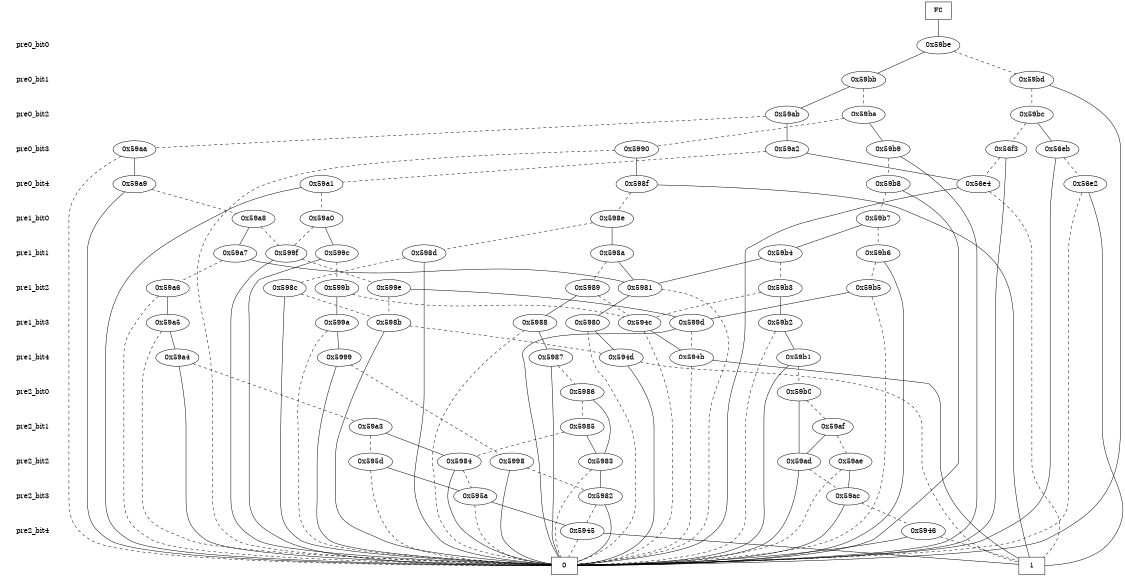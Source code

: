 digraph "DD" {
size = "7.5,10"
center = true;
edge [dir = none];
{ node [shape = plaintext];
  edge [style = invis];
  "CONST NODES" [style = invis];
" pre0_bit0 " -> " pre0_bit1 " -> " pre0_bit2 " -> " pre0_bit3 " -> " pre0_bit4 " -> " pre1_bit0 " -> " pre1_bit1 " -> " pre1_bit2 " -> " pre1_bit3 " -> " pre1_bit4 " -> " pre2_bit0 " -> " pre2_bit1 " -> " pre2_bit2 " -> " pre2_bit3 " -> " pre2_bit4 " -> "CONST NODES"; 
}
{ rank = same; node [shape = box]; edge [style = invis];
"F0"; }
{ rank = same; " pre0_bit0 ";
"0x59be";
}
{ rank = same; " pre0_bit1 ";
"0x59bb";
"0x59bd";
}
{ rank = same; " pre0_bit2 ";
"0x59bc";
"0x59ab";
"0x59ba";
}
{ rank = same; " pre0_bit3 ";
"0x59aa";
"0x59a2";
"0x56eb";
"0x59b9";
"0x56f3";
"0x5990";
}
{ rank = same; " pre0_bit4 ";
"0x598f";
"0x59a1";
"0x56e2";
"0x59a9";
"0x56e4";
"0x59b8";
}
{ rank = same; " pre1_bit0 ";
"0x598e";
"0x59a8";
"0x59b7";
"0x59a0";
}
{ rank = same; " pre1_bit1 ";
"0x599f";
"0x598d";
"0x59a7";
"0x598a";
"0x59b6";
"0x599c";
"0x59b4";
}
{ rank = same; " pre1_bit2 ";
"0x5989";
"0x599b";
"0x59b3";
"0x5981";
"0x598c";
"0x599e";
"0x59b5";
"0x59a6";
}
{ rank = same; " pre1_bit3 ";
"0x59b2";
"0x599d";
"0x598b";
"0x59a5";
"0x594c";
"0x5980";
"0x5988";
"0x599a";
}
{ rank = same; " pre1_bit4 ";
"0x594b";
"0x59a4";
"0x5987";
"0x594d";
"0x59b1";
"0x5999";
}
{ rank = same; " pre2_bit0 ";
"0x5986";
"0x59b0";
}
{ rank = same; " pre2_bit1 ";
"0x5985";
"0x59a3";
"0x59af";
}
{ rank = same; " pre2_bit2 ";
"0x5998";
"0x595d";
"0x5983";
"0x59ad";
"0x59ae";
"0x5984";
}
{ rank = same; " pre2_bit3 ";
"0x5982";
"0x59ac";
"0x595a";
}
{ rank = same; " pre2_bit4 ";
"0x5945";
"0x5946";
}
{ rank = same; "CONST NODES";
{ node [shape = box]; "0x5170";
"0x516f";
}
}
"F0" -> "0x59be" [style = solid];
"0x59be" -> "0x59bb";
"0x59be" -> "0x59bd" [style = dashed];
"0x59bb" -> "0x59ab";
"0x59bb" -> "0x59ba" [style = dashed];
"0x59bd" -> "0x5170";
"0x59bd" -> "0x59bc" [style = dashed];
"0x59bc" -> "0x56eb";
"0x59bc" -> "0x56f3" [style = dashed];
"0x59ab" -> "0x59a2";
"0x59ab" -> "0x59aa" [style = dashed];
"0x59ba" -> "0x59b9";
"0x59ba" -> "0x5990" [style = dashed];
"0x59aa" -> "0x59a9";
"0x59aa" -> "0x5170" [style = dashed];
"0x59a2" -> "0x56e4";
"0x59a2" -> "0x59a1" [style = dashed];
"0x56eb" -> "0x5170";
"0x56eb" -> "0x56e2" [style = dashed];
"0x59b9" -> "0x5170";
"0x59b9" -> "0x59b8" [style = dashed];
"0x56f3" -> "0x5170";
"0x56f3" -> "0x56e4" [style = dashed];
"0x5990" -> "0x598f";
"0x5990" -> "0x5170" [style = dashed];
"0x598f" -> "0x516f";
"0x598f" -> "0x598e" [style = dashed];
"0x59a1" -> "0x5170";
"0x59a1" -> "0x59a0" [style = dashed];
"0x56e2" -> "0x516f";
"0x56e2" -> "0x5170" [style = dashed];
"0x59a9" -> "0x5170";
"0x59a9" -> "0x59a8" [style = dashed];
"0x56e4" -> "0x5170";
"0x56e4" -> "0x516f" [style = dashed];
"0x59b8" -> "0x5170";
"0x59b8" -> "0x59b7" [style = dashed];
"0x598e" -> "0x598a";
"0x598e" -> "0x598d" [style = dashed];
"0x59a8" -> "0x59a7";
"0x59a8" -> "0x599f" [style = dashed];
"0x59b7" -> "0x59b4";
"0x59b7" -> "0x59b6" [style = dashed];
"0x59a0" -> "0x599c";
"0x59a0" -> "0x599f" [style = dashed];
"0x599f" -> "0x5170";
"0x599f" -> "0x599e" [style = dashed];
"0x598d" -> "0x5170";
"0x598d" -> "0x598c" [style = dashed];
"0x59a7" -> "0x5981";
"0x59a7" -> "0x59a6" [style = dashed];
"0x598a" -> "0x5981";
"0x598a" -> "0x5989" [style = dashed];
"0x59b6" -> "0x5170";
"0x59b6" -> "0x59b5" [style = dashed];
"0x599c" -> "0x5170";
"0x599c" -> "0x599b" [style = dashed];
"0x59b4" -> "0x5981";
"0x59b4" -> "0x59b3" [style = dashed];
"0x5989" -> "0x5988";
"0x5989" -> "0x594c" [style = dashed];
"0x599b" -> "0x599a";
"0x599b" -> "0x594c" [style = dashed];
"0x59b3" -> "0x59b2";
"0x59b3" -> "0x594c" [style = dashed];
"0x5981" -> "0x5980";
"0x5981" -> "0x5170" [style = dashed];
"0x598c" -> "0x5170";
"0x598c" -> "0x598b" [style = dashed];
"0x599e" -> "0x599d";
"0x599e" -> "0x598b" [style = dashed];
"0x59b5" -> "0x599d";
"0x59b5" -> "0x5170" [style = dashed];
"0x59a6" -> "0x59a5";
"0x59a6" -> "0x5170" [style = dashed];
"0x59b2" -> "0x59b1";
"0x59b2" -> "0x5170" [style = dashed];
"0x599d" -> "0x5170";
"0x599d" -> "0x594b" [style = dashed];
"0x598b" -> "0x5170";
"0x598b" -> "0x594d" [style = dashed];
"0x59a5" -> "0x59a4";
"0x59a5" -> "0x5170" [style = dashed];
"0x594c" -> "0x594b";
"0x594c" -> "0x5170" [style = dashed];
"0x5980" -> "0x594d";
"0x5980" -> "0x5170" [style = dashed];
"0x5988" -> "0x5987";
"0x5988" -> "0x5170" [style = dashed];
"0x599a" -> "0x5999";
"0x599a" -> "0x5170" [style = dashed];
"0x594b" -> "0x516f";
"0x594b" -> "0x5170" [style = dashed];
"0x59a4" -> "0x5170";
"0x59a4" -> "0x59a3" [style = dashed];
"0x5987" -> "0x5170";
"0x5987" -> "0x5986" [style = dashed];
"0x594d" -> "0x5170";
"0x594d" -> "0x516f" [style = dashed];
"0x59b1" -> "0x5170";
"0x59b1" -> "0x59b0" [style = dashed];
"0x5999" -> "0x5170";
"0x5999" -> "0x5998" [style = dashed];
"0x5986" -> "0x5983";
"0x5986" -> "0x5985" [style = dashed];
"0x59b0" -> "0x59ad";
"0x59b0" -> "0x59af" [style = dashed];
"0x5985" -> "0x5983";
"0x5985" -> "0x5984" [style = dashed];
"0x59a3" -> "0x5984";
"0x59a3" -> "0x595d" [style = dashed];
"0x59af" -> "0x59ad";
"0x59af" -> "0x59ae" [style = dashed];
"0x5998" -> "0x5170";
"0x5998" -> "0x5982" [style = dashed];
"0x595d" -> "0x595a";
"0x595d" -> "0x5170" [style = dashed];
"0x5983" -> "0x5982";
"0x5983" -> "0x5170" [style = dashed];
"0x59ad" -> "0x5170";
"0x59ad" -> "0x59ac" [style = dashed];
"0x59ae" -> "0x59ac";
"0x59ae" -> "0x5170" [style = dashed];
"0x5984" -> "0x5170";
"0x5984" -> "0x595a" [style = dashed];
"0x5982" -> "0x5170";
"0x5982" -> "0x5945" [style = dashed];
"0x59ac" -> "0x5170";
"0x59ac" -> "0x5946" [style = dashed];
"0x595a" -> "0x5945";
"0x595a" -> "0x5170" [style = dashed];
"0x5945" -> "0x516f";
"0x5945" -> "0x5170" [style = dashed];
"0x5946" -> "0x5170";
"0x5946" -> "0x516f" [style = dashed];
"0x5170" [label = "0"];
"0x516f" [label = "1"];
}

